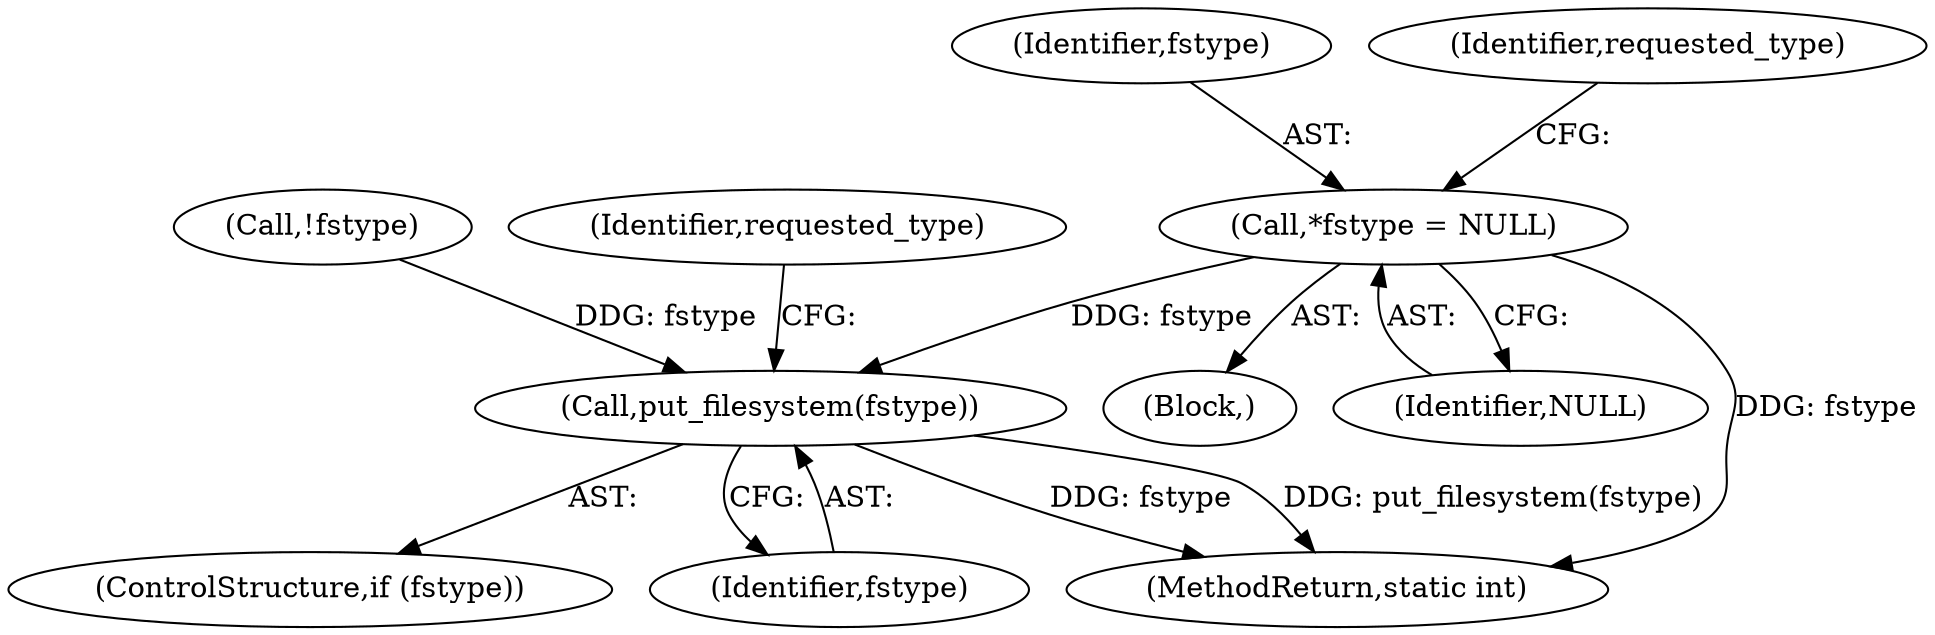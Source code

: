 digraph "0_linux_4e78c724d47e2342aa8fde61f6b8536f662f795f@pointer" {
"1000118" [label="(Call,*fstype = NULL)"];
"1000383" [label="(Call,put_filesystem(fstype))"];
"1000120" [label="(Identifier,NULL)"];
"1000383" [label="(Call,put_filesystem(fstype))"];
"1000233" [label="(Call,!fstype)"];
"1000115" [label="(Block,)"];
"1000389" [label="(MethodReturn,static int)"];
"1000118" [label="(Call,*fstype = NULL)"];
"1000381" [label="(ControlStructure,if (fstype))"];
"1000386" [label="(Identifier,requested_type)"];
"1000119" [label="(Identifier,fstype)"];
"1000384" [label="(Identifier,fstype)"];
"1000123" [label="(Identifier,requested_type)"];
"1000118" -> "1000115"  [label="AST: "];
"1000118" -> "1000120"  [label="CFG: "];
"1000119" -> "1000118"  [label="AST: "];
"1000120" -> "1000118"  [label="AST: "];
"1000123" -> "1000118"  [label="CFG: "];
"1000118" -> "1000389"  [label="DDG: fstype"];
"1000118" -> "1000383"  [label="DDG: fstype"];
"1000383" -> "1000381"  [label="AST: "];
"1000383" -> "1000384"  [label="CFG: "];
"1000384" -> "1000383"  [label="AST: "];
"1000386" -> "1000383"  [label="CFG: "];
"1000383" -> "1000389"  [label="DDG: put_filesystem(fstype)"];
"1000383" -> "1000389"  [label="DDG: fstype"];
"1000233" -> "1000383"  [label="DDG: fstype"];
}
